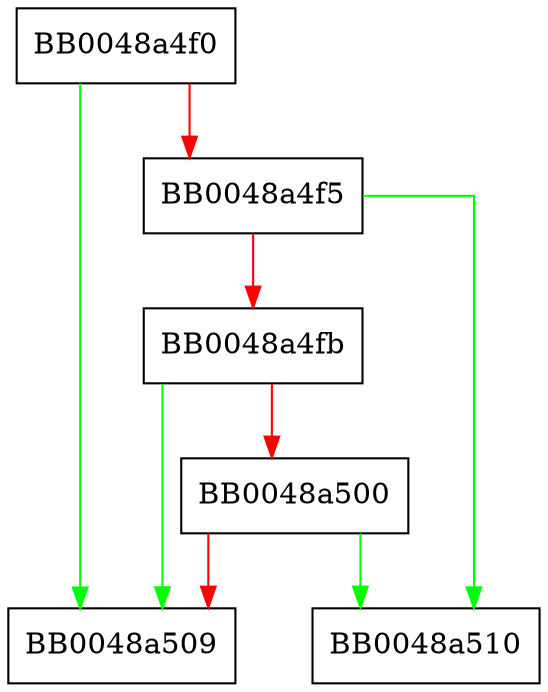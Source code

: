 digraph SSL_set_verify_depth {
  node [shape="box"];
  graph [splines=ortho];
  BB0048a4f0 -> BB0048a509 [color="green"];
  BB0048a4f0 -> BB0048a4f5 [color="red"];
  BB0048a4f5 -> BB0048a510 [color="green"];
  BB0048a4f5 -> BB0048a4fb [color="red"];
  BB0048a4fb -> BB0048a509 [color="green"];
  BB0048a4fb -> BB0048a500 [color="red"];
  BB0048a500 -> BB0048a510 [color="green"];
  BB0048a500 -> BB0048a509 [color="red"];
}